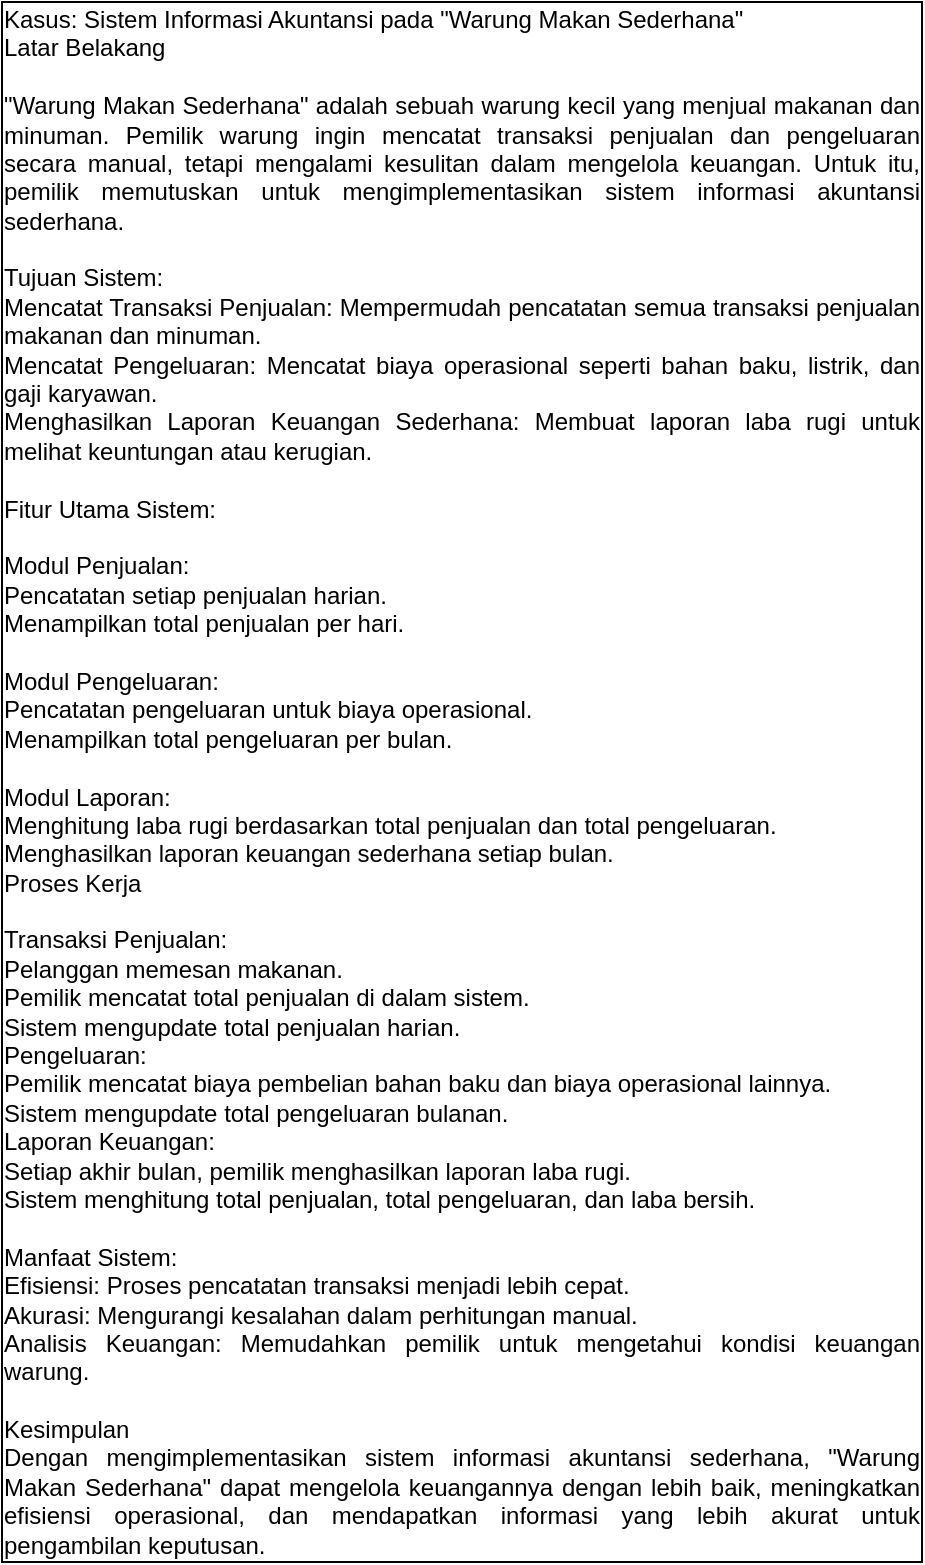 <mxfile version="24.7.17">
  <diagram name="Page-1" id="nLPISfNIHFEw8nKgW6fe">
    <mxGraphModel grid="1" page="1" gridSize="10" guides="1" tooltips="1" connect="1" arrows="1" fold="1" pageScale="1" pageWidth="850" pageHeight="1100" math="0" shadow="0">
      <root>
        <mxCell id="0" />
        <mxCell id="1" parent="0" />
        <mxCell id="zmJ1-3bUc11BDXLCLzOb-3" value="&lt;div style=&quot;text-align: justify;&quot;&gt;Kasus: Sistem Informasi Akuntansi pada &quot;Warung Makan Sederhana&quot;&lt;/div&gt;&lt;div style=&quot;text-align: justify;&quot;&gt;Latar Belakang&lt;/div&gt;&lt;div style=&quot;text-align: justify;&quot;&gt;&lt;br&gt;&lt;/div&gt;&lt;div style=&quot;text-align: justify;&quot;&gt;&quot;Warung Makan Sederhana&quot; adalah sebuah warung kecil yang menjual makanan dan minuman. Pemilik warung ingin mencatat transaksi penjualan dan pengeluaran secara manual, tetapi mengalami kesulitan dalam mengelola keuangan. Untuk itu, pemilik memutuskan untuk mengimplementasikan sistem informasi akuntansi sederhana.&lt;/div&gt;&lt;div style=&quot;text-align: justify;&quot;&gt;&lt;br&gt;&lt;/div&gt;&lt;div style=&quot;text-align: justify;&quot;&gt;Tujuan Sistem:&lt;/div&gt;&lt;div style=&quot;text-align: justify;&quot;&gt;Mencatat Transaksi Penjualan: Mempermudah pencatatan semua transaksi penjualan makanan dan minuman.&lt;/div&gt;&lt;div style=&quot;text-align: justify;&quot;&gt;Mencatat Pengeluaran: Mencatat biaya operasional seperti bahan baku, listrik, dan gaji karyawan.&lt;/div&gt;&lt;div style=&quot;text-align: justify;&quot;&gt;Menghasilkan Laporan Keuangan Sederhana: Membuat laporan laba rugi untuk melihat keuntungan atau kerugian.&lt;/div&gt;&lt;div style=&quot;text-align: justify;&quot;&gt;&lt;br&gt;&lt;/div&gt;&lt;div style=&quot;text-align: justify;&quot;&gt;Fitur Utama Sistem:&lt;/div&gt;&lt;div style=&quot;text-align: justify;&quot;&gt;&lt;br&gt;&lt;/div&gt;&lt;div style=&quot;text-align: justify;&quot;&gt;Modul Penjualan:&lt;/div&gt;&lt;div style=&quot;text-align: justify;&quot;&gt;Pencatatan setiap penjualan harian.&lt;/div&gt;&lt;div style=&quot;text-align: justify;&quot;&gt;Menampilkan total penjualan per hari.&lt;/div&gt;&lt;div style=&quot;text-align: justify;&quot;&gt;&lt;br&gt;&lt;/div&gt;&lt;div style=&quot;text-align: justify;&quot;&gt;Modul Pengeluaran:&lt;/div&gt;&lt;div style=&quot;text-align: justify;&quot;&gt;Pencatatan pengeluaran untuk biaya operasional.&lt;/div&gt;&lt;div style=&quot;text-align: justify;&quot;&gt;Menampilkan total pengeluaran per bulan.&lt;/div&gt;&lt;div style=&quot;text-align: justify;&quot;&gt;&lt;br&gt;&lt;/div&gt;&lt;div style=&quot;text-align: justify;&quot;&gt;Modul Laporan:&lt;/div&gt;&lt;div style=&quot;text-align: justify;&quot;&gt;Menghitung laba rugi berdasarkan total penjualan dan total pengeluaran.&lt;/div&gt;&lt;div style=&quot;text-align: justify;&quot;&gt;Menghasilkan laporan keuangan sederhana setiap bulan.&lt;/div&gt;&lt;div style=&quot;text-align: justify;&quot;&gt;Proses Kerja&lt;/div&gt;&lt;div style=&quot;text-align: justify;&quot;&gt;&lt;br&gt;&lt;/div&gt;&lt;div style=&quot;text-align: justify;&quot;&gt;Transaksi Penjualan:&lt;/div&gt;&lt;div style=&quot;text-align: justify;&quot;&gt;Pelanggan memesan makanan.&lt;/div&gt;&lt;div style=&quot;text-align: justify;&quot;&gt;Pemilik mencatat total penjualan di dalam sistem.&lt;/div&gt;&lt;div style=&quot;text-align: justify;&quot;&gt;Sistem mengupdate total penjualan harian.&lt;/div&gt;&lt;div style=&quot;text-align: justify;&quot;&gt;Pengeluaran:&lt;/div&gt;&lt;div style=&quot;text-align: justify;&quot;&gt;Pemilik mencatat biaya pembelian bahan baku dan biaya operasional lainnya.&lt;/div&gt;&lt;div style=&quot;text-align: justify;&quot;&gt;Sistem mengupdate total pengeluaran bulanan.&lt;/div&gt;&lt;div style=&quot;text-align: justify;&quot;&gt;Laporan Keuangan:&lt;/div&gt;&lt;div style=&quot;text-align: justify;&quot;&gt;Setiap akhir bulan, pemilik menghasilkan laporan laba rugi.&lt;/div&gt;&lt;div style=&quot;text-align: justify;&quot;&gt;Sistem menghitung total penjualan, total pengeluaran, dan laba bersih.&lt;/div&gt;&lt;div style=&quot;text-align: justify;&quot;&gt;&lt;br&gt;&lt;/div&gt;&lt;div style=&quot;text-align: justify;&quot;&gt;Manfaat Sistem:&lt;/div&gt;&lt;div style=&quot;text-align: justify;&quot;&gt;Efisiensi: Proses pencatatan transaksi menjadi lebih cepat.&lt;/div&gt;&lt;div style=&quot;text-align: justify;&quot;&gt;Akurasi: Mengurangi kesalahan dalam perhitungan manual.&lt;/div&gt;&lt;div style=&quot;text-align: justify;&quot;&gt;Analisis Keuangan: Memudahkan pemilik untuk mengetahui kondisi keuangan warung.&lt;/div&gt;&lt;div style=&quot;text-align: justify;&quot;&gt;&lt;br&gt;&lt;/div&gt;&lt;div style=&quot;text-align: justify;&quot;&gt;Kesimpulan&lt;/div&gt;&lt;div style=&quot;text-align: justify;&quot;&gt;Dengan mengimplementasikan sistem informasi akuntansi sederhana, &quot;Warung Makan Sederhana&quot; dapat mengelola keuangannya dengan lebih baik, meningkatkan efisiensi operasional, dan mendapatkan informasi yang lebih akurat untuk pengambilan keputusan.&lt;/div&gt;" style="rounded=0;whiteSpace=wrap;html=1;" vertex="1" parent="1">
          <mxGeometry x="110" y="-1080" width="460" height="780" as="geometry" />
        </mxCell>
      </root>
    </mxGraphModel>
  </diagram>
</mxfile>
